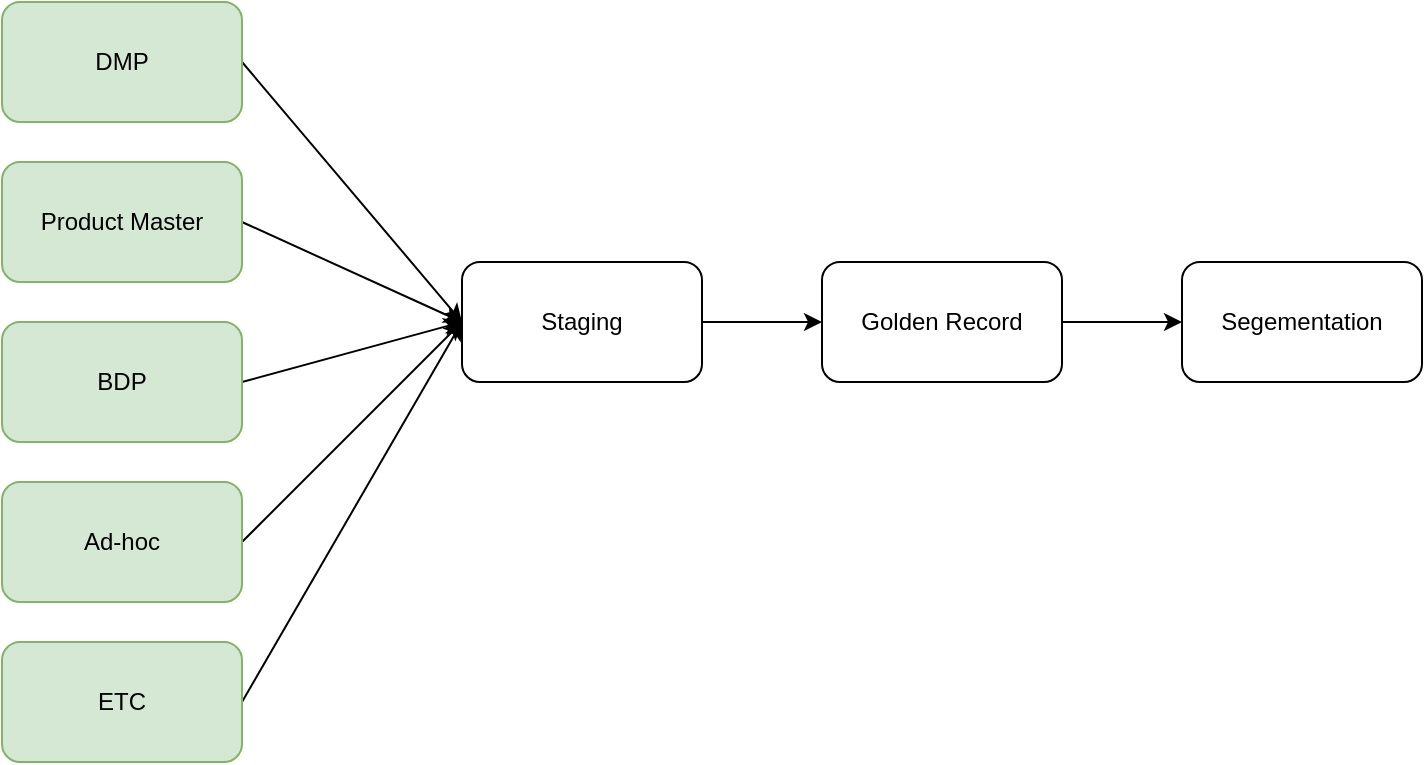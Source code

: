 <mxfile version="12.3.7" type="github" pages="1">
  <diagram id="qH6I2-VbUf24mUKrtIG1" name="Page-1">
    <mxGraphModel dx="1186" dy="572" grid="1" gridSize="10" guides="1" tooltips="1" connect="1" arrows="1" fold="1" page="1" pageScale="1" pageWidth="827" pageHeight="1169" math="0" shadow="0">
      <root>
        <mxCell id="0"/>
        <mxCell id="1" parent="0"/>
        <mxCell id="xT_WpsenmNFtIh6DlUYT-7" style="rounded=0;orthogonalLoop=1;jettySize=auto;html=1;exitX=1;exitY=0.5;exitDx=0;exitDy=0;entryX=0;entryY=0.5;entryDx=0;entryDy=0;" edge="1" parent="1" source="xT_WpsenmNFtIh6DlUYT-1" target="xT_WpsenmNFtIh6DlUYT-6">
          <mxGeometry relative="1" as="geometry"/>
        </mxCell>
        <mxCell id="xT_WpsenmNFtIh6DlUYT-1" value="DMP" style="rounded=1;whiteSpace=wrap;html=1;fillColor=#d5e8d4;strokeColor=#82b366;" vertex="1" parent="1">
          <mxGeometry x="90" y="110" width="120" height="60" as="geometry"/>
        </mxCell>
        <mxCell id="xT_WpsenmNFtIh6DlUYT-8" style="edgeStyle=none;rounded=0;orthogonalLoop=1;jettySize=auto;html=1;exitX=1;exitY=0.5;exitDx=0;exitDy=0;entryX=0;entryY=0.5;entryDx=0;entryDy=0;" edge="1" parent="1" source="xT_WpsenmNFtIh6DlUYT-2" target="xT_WpsenmNFtIh6DlUYT-6">
          <mxGeometry relative="1" as="geometry"/>
        </mxCell>
        <mxCell id="xT_WpsenmNFtIh6DlUYT-2" value="Product Master" style="rounded=1;whiteSpace=wrap;html=1;fillColor=#d5e8d4;strokeColor=#82b366;" vertex="1" parent="1">
          <mxGeometry x="90" y="190" width="120" height="60" as="geometry"/>
        </mxCell>
        <mxCell id="xT_WpsenmNFtIh6DlUYT-9" style="edgeStyle=none;rounded=0;orthogonalLoop=1;jettySize=auto;html=1;exitX=1;exitY=0.5;exitDx=0;exitDy=0;" edge="1" parent="1" source="xT_WpsenmNFtIh6DlUYT-3">
          <mxGeometry relative="1" as="geometry">
            <mxPoint x="320" y="270" as="targetPoint"/>
          </mxGeometry>
        </mxCell>
        <mxCell id="xT_WpsenmNFtIh6DlUYT-3" value="BDP" style="rounded=1;whiteSpace=wrap;html=1;fillColor=#d5e8d4;strokeColor=#82b366;" vertex="1" parent="1">
          <mxGeometry x="90" y="270" width="120" height="60" as="geometry"/>
        </mxCell>
        <mxCell id="xT_WpsenmNFtIh6DlUYT-10" style="edgeStyle=none;rounded=0;orthogonalLoop=1;jettySize=auto;html=1;exitX=1;exitY=0.5;exitDx=0;exitDy=0;entryX=0;entryY=0.5;entryDx=0;entryDy=0;" edge="1" parent="1" source="xT_WpsenmNFtIh6DlUYT-4" target="xT_WpsenmNFtIh6DlUYT-6">
          <mxGeometry relative="1" as="geometry">
            <mxPoint x="310" y="310" as="targetPoint"/>
          </mxGeometry>
        </mxCell>
        <mxCell id="xT_WpsenmNFtIh6DlUYT-4" value="Ad-hoc" style="rounded=1;whiteSpace=wrap;html=1;fillColor=#d5e8d4;strokeColor=#82b366;" vertex="1" parent="1">
          <mxGeometry x="90" y="350" width="120" height="60" as="geometry"/>
        </mxCell>
        <mxCell id="xT_WpsenmNFtIh6DlUYT-11" style="edgeStyle=none;rounded=0;orthogonalLoop=1;jettySize=auto;html=1;exitX=1;exitY=0.5;exitDx=0;exitDy=0;" edge="1" parent="1" source="xT_WpsenmNFtIh6DlUYT-5">
          <mxGeometry relative="1" as="geometry">
            <mxPoint x="320" y="270" as="targetPoint"/>
          </mxGeometry>
        </mxCell>
        <mxCell id="xT_WpsenmNFtIh6DlUYT-5" value="ETC" style="rounded=1;whiteSpace=wrap;html=1;fillColor=#d5e8d4;strokeColor=#82b366;" vertex="1" parent="1">
          <mxGeometry x="90" y="430" width="120" height="60" as="geometry"/>
        </mxCell>
        <mxCell id="xT_WpsenmNFtIh6DlUYT-14" style="edgeStyle=none;rounded=0;orthogonalLoop=1;jettySize=auto;html=1;exitX=1;exitY=0.5;exitDx=0;exitDy=0;" edge="1" parent="1" source="xT_WpsenmNFtIh6DlUYT-6" target="xT_WpsenmNFtIh6DlUYT-12">
          <mxGeometry relative="1" as="geometry"/>
        </mxCell>
        <mxCell id="xT_WpsenmNFtIh6DlUYT-6" value="Staging" style="rounded=1;whiteSpace=wrap;html=1;" vertex="1" parent="1">
          <mxGeometry x="320" y="240" width="120" height="60" as="geometry"/>
        </mxCell>
        <mxCell id="xT_WpsenmNFtIh6DlUYT-15" style="edgeStyle=none;rounded=0;orthogonalLoop=1;jettySize=auto;html=1;exitX=1;exitY=0.5;exitDx=0;exitDy=0;" edge="1" parent="1" source="xT_WpsenmNFtIh6DlUYT-12" target="xT_WpsenmNFtIh6DlUYT-13">
          <mxGeometry relative="1" as="geometry"/>
        </mxCell>
        <mxCell id="xT_WpsenmNFtIh6DlUYT-12" value="Golden Record" style="rounded=1;whiteSpace=wrap;html=1;" vertex="1" parent="1">
          <mxGeometry x="500" y="240" width="120" height="60" as="geometry"/>
        </mxCell>
        <mxCell id="xT_WpsenmNFtIh6DlUYT-13" value="Segementation" style="rounded=1;whiteSpace=wrap;html=1;" vertex="1" parent="1">
          <mxGeometry x="680" y="240" width="120" height="60" as="geometry"/>
        </mxCell>
      </root>
    </mxGraphModel>
  </diagram>
</mxfile>

